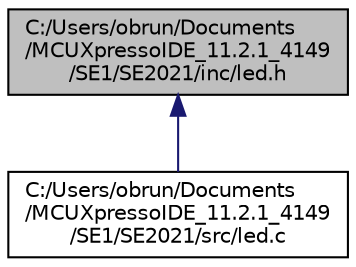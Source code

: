 digraph "C:/Users/obrun/Documents/MCUXpressoIDE_11.2.1_4149/SE1/SE2021/inc/led.h"
{
 // LATEX_PDF_SIZE
  edge [fontname="Helvetica",fontsize="10",labelfontname="Helvetica",labelfontsize="10"];
  node [fontname="Helvetica",fontsize="10",shape=record];
  Node1 [label="C:/Users/obrun/Documents\l/MCUXpressoIDE_11.2.1_4149\l/SE1/SE2021/inc/led.h",height=0.2,width=0.4,color="black", fillcolor="grey75", style="filled", fontcolor="black",tooltip="Contains the led API."];
  Node1 -> Node2 [dir="back",color="midnightblue",fontsize="10",style="solid",fontname="Helvetica"];
  Node2 [label="C:/Users/obrun/Documents\l/MCUXpressoIDE_11.2.1_4149\l/SE1/SE2021/src/led.c",height=0.2,width=0.4,color="black", fillcolor="white", style="filled",URL="$de/dbb/led_8c.html",tooltip=" "];
}
